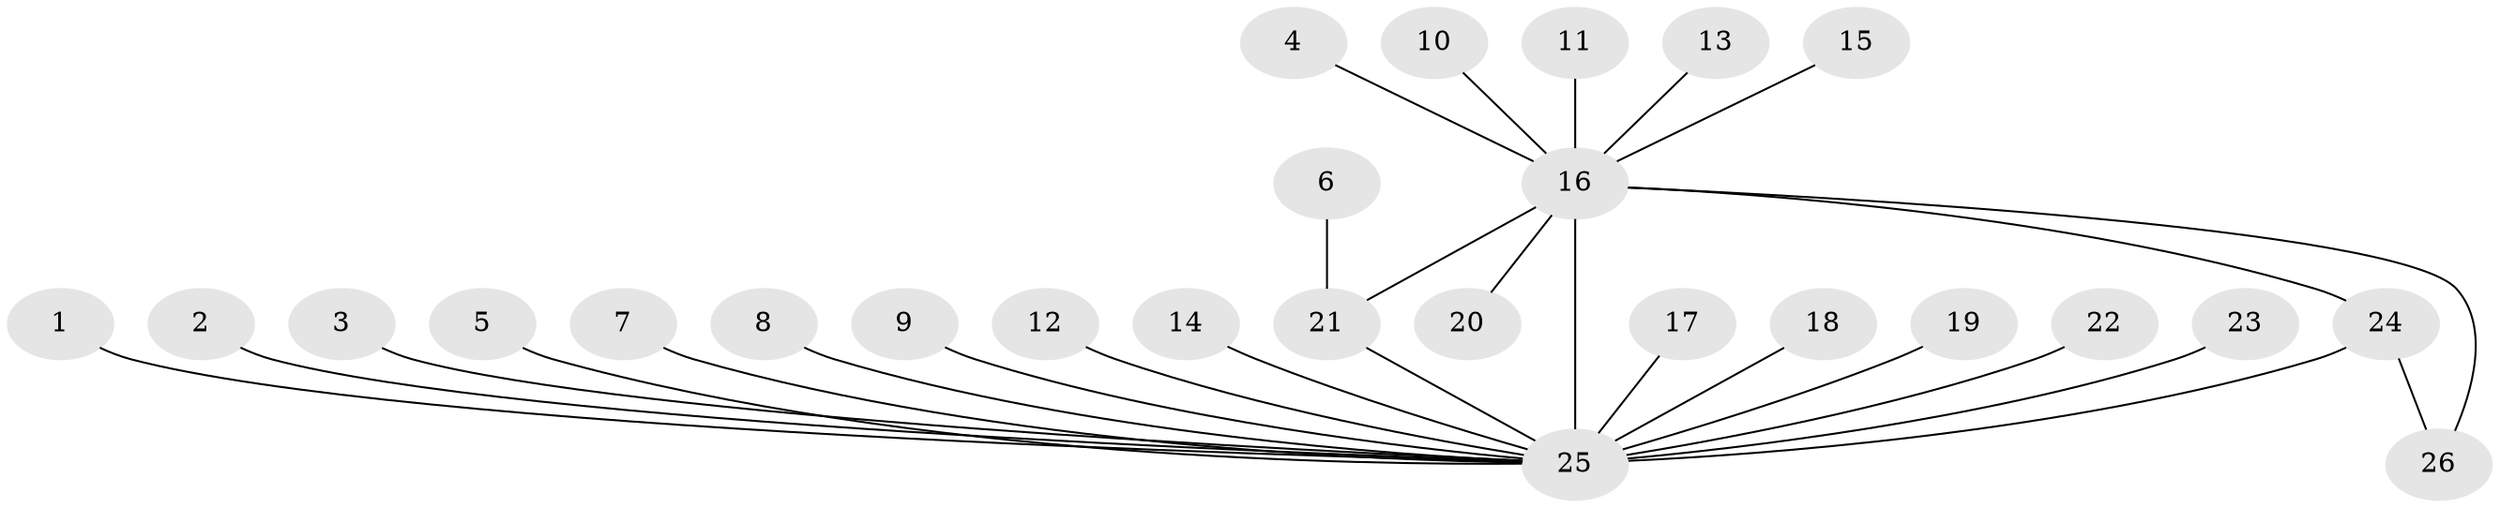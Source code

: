 // original degree distribution, {16: 0.02, 4: 0.06, 12: 0.02, 2: 0.16, 5: 0.04, 1: 0.58, 7: 0.02, 11: 0.02, 3: 0.06, 6: 0.02}
// Generated by graph-tools (version 1.1) at 2025/49/03/09/25 03:49:45]
// undirected, 26 vertices, 28 edges
graph export_dot {
graph [start="1"]
  node [color=gray90,style=filled];
  1;
  2;
  3;
  4;
  5;
  6;
  7;
  8;
  9;
  10;
  11;
  12;
  13;
  14;
  15;
  16;
  17;
  18;
  19;
  20;
  21;
  22;
  23;
  24;
  25;
  26;
  1 -- 25 [weight=1.0];
  2 -- 25 [weight=1.0];
  3 -- 25 [weight=1.0];
  4 -- 16 [weight=1.0];
  5 -- 25 [weight=1.0];
  6 -- 21 [weight=1.0];
  7 -- 25 [weight=1.0];
  8 -- 25 [weight=1.0];
  9 -- 25 [weight=1.0];
  10 -- 16 [weight=1.0];
  11 -- 16 [weight=1.0];
  12 -- 25 [weight=1.0];
  13 -- 16 [weight=1.0];
  14 -- 25 [weight=1.0];
  15 -- 16 [weight=1.0];
  16 -- 20 [weight=1.0];
  16 -- 21 [weight=1.0];
  16 -- 24 [weight=1.0];
  16 -- 25 [weight=6.0];
  16 -- 26 [weight=1.0];
  17 -- 25 [weight=1.0];
  18 -- 25 [weight=1.0];
  19 -- 25 [weight=1.0];
  21 -- 25 [weight=3.0];
  22 -- 25 [weight=1.0];
  23 -- 25 [weight=1.0];
  24 -- 25 [weight=2.0];
  24 -- 26 [weight=1.0];
}
